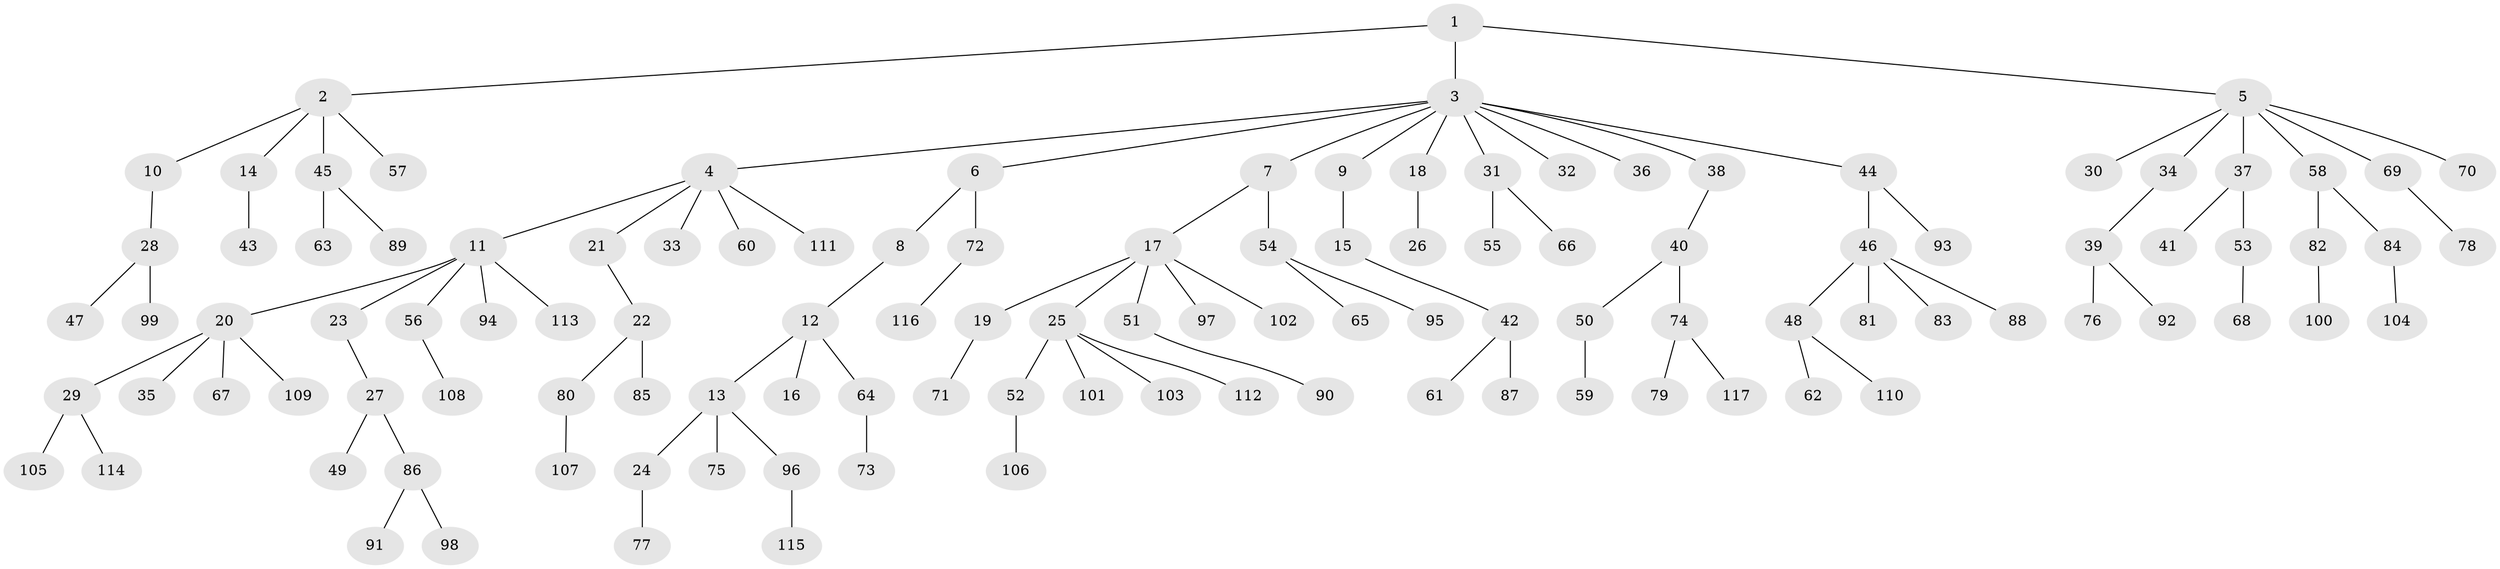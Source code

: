 // coarse degree distribution, {6: 0.02531645569620253, 12: 0.012658227848101266, 5: 0.0379746835443038, 8: 0.012658227848101266, 3: 0.06329113924050633, 4: 0.05063291139240506, 2: 0.189873417721519, 1: 0.6075949367088608}
// Generated by graph-tools (version 1.1) at 2025/52/02/27/25 19:52:11]
// undirected, 117 vertices, 116 edges
graph export_dot {
graph [start="1"]
  node [color=gray90,style=filled];
  1;
  2;
  3;
  4;
  5;
  6;
  7;
  8;
  9;
  10;
  11;
  12;
  13;
  14;
  15;
  16;
  17;
  18;
  19;
  20;
  21;
  22;
  23;
  24;
  25;
  26;
  27;
  28;
  29;
  30;
  31;
  32;
  33;
  34;
  35;
  36;
  37;
  38;
  39;
  40;
  41;
  42;
  43;
  44;
  45;
  46;
  47;
  48;
  49;
  50;
  51;
  52;
  53;
  54;
  55;
  56;
  57;
  58;
  59;
  60;
  61;
  62;
  63;
  64;
  65;
  66;
  67;
  68;
  69;
  70;
  71;
  72;
  73;
  74;
  75;
  76;
  77;
  78;
  79;
  80;
  81;
  82;
  83;
  84;
  85;
  86;
  87;
  88;
  89;
  90;
  91;
  92;
  93;
  94;
  95;
  96;
  97;
  98;
  99;
  100;
  101;
  102;
  103;
  104;
  105;
  106;
  107;
  108;
  109;
  110;
  111;
  112;
  113;
  114;
  115;
  116;
  117;
  1 -- 2;
  1 -- 3;
  1 -- 5;
  2 -- 10;
  2 -- 14;
  2 -- 45;
  2 -- 57;
  3 -- 4;
  3 -- 6;
  3 -- 7;
  3 -- 9;
  3 -- 18;
  3 -- 31;
  3 -- 32;
  3 -- 36;
  3 -- 38;
  3 -- 44;
  4 -- 11;
  4 -- 21;
  4 -- 33;
  4 -- 60;
  4 -- 111;
  5 -- 30;
  5 -- 34;
  5 -- 37;
  5 -- 58;
  5 -- 69;
  5 -- 70;
  6 -- 8;
  6 -- 72;
  7 -- 17;
  7 -- 54;
  8 -- 12;
  9 -- 15;
  10 -- 28;
  11 -- 20;
  11 -- 23;
  11 -- 56;
  11 -- 94;
  11 -- 113;
  12 -- 13;
  12 -- 16;
  12 -- 64;
  13 -- 24;
  13 -- 75;
  13 -- 96;
  14 -- 43;
  15 -- 42;
  17 -- 19;
  17 -- 25;
  17 -- 51;
  17 -- 97;
  17 -- 102;
  18 -- 26;
  19 -- 71;
  20 -- 29;
  20 -- 35;
  20 -- 67;
  20 -- 109;
  21 -- 22;
  22 -- 80;
  22 -- 85;
  23 -- 27;
  24 -- 77;
  25 -- 52;
  25 -- 101;
  25 -- 103;
  25 -- 112;
  27 -- 49;
  27 -- 86;
  28 -- 47;
  28 -- 99;
  29 -- 105;
  29 -- 114;
  31 -- 55;
  31 -- 66;
  34 -- 39;
  37 -- 41;
  37 -- 53;
  38 -- 40;
  39 -- 76;
  39 -- 92;
  40 -- 50;
  40 -- 74;
  42 -- 61;
  42 -- 87;
  44 -- 46;
  44 -- 93;
  45 -- 63;
  45 -- 89;
  46 -- 48;
  46 -- 81;
  46 -- 83;
  46 -- 88;
  48 -- 62;
  48 -- 110;
  50 -- 59;
  51 -- 90;
  52 -- 106;
  53 -- 68;
  54 -- 65;
  54 -- 95;
  56 -- 108;
  58 -- 82;
  58 -- 84;
  64 -- 73;
  69 -- 78;
  72 -- 116;
  74 -- 79;
  74 -- 117;
  80 -- 107;
  82 -- 100;
  84 -- 104;
  86 -- 91;
  86 -- 98;
  96 -- 115;
}

